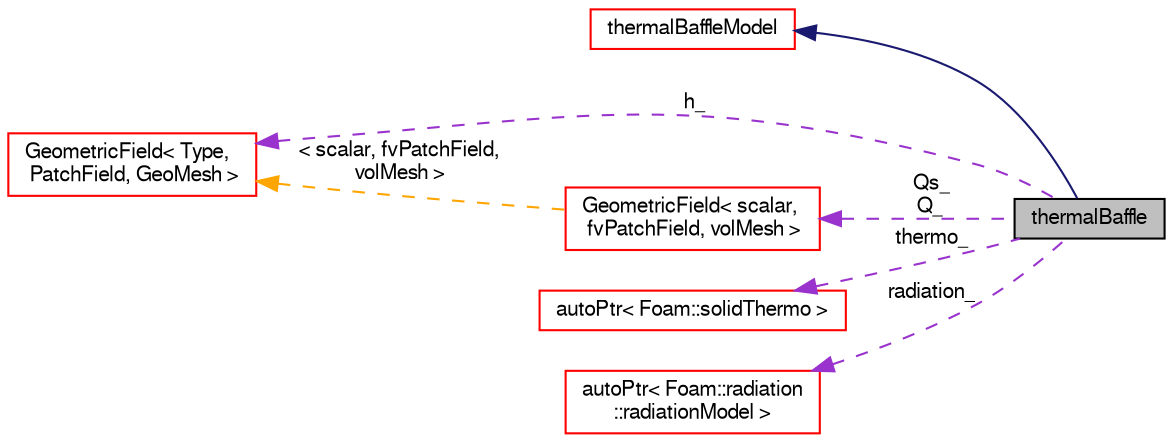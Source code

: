 digraph "thermalBaffle"
{
  bgcolor="transparent";
  edge [fontname="FreeSans",fontsize="10",labelfontname="FreeSans",labelfontsize="10"];
  node [fontname="FreeSans",fontsize="10",shape=record];
  rankdir="LR";
  Node20 [label="thermalBaffle",height=0.2,width=0.4,color="black", fillcolor="grey75", style="filled", fontcolor="black"];
  Node21 -> Node20 [dir="back",color="midnightblue",fontsize="10",style="solid",fontname="FreeSans"];
  Node21 [label="thermalBaffleModel",height=0.2,width=0.4,color="red",URL="$a29198.html"];
  Node106 -> Node20 [dir="back",color="darkorchid3",fontsize="10",style="dashed",label=" Qs_\nQ_" ,fontname="FreeSans"];
  Node106 [label="GeometricField\< scalar,\l fvPatchField, volMesh \>",height=0.2,width=0.4,color="red",URL="$a22434.html"];
  Node109 -> Node106 [dir="back",color="orange",fontsize="10",style="dashed",label=" \< scalar, fvPatchField,\l volMesh \>" ,fontname="FreeSans"];
  Node109 [label="GeometricField\< Type,\l PatchField, GeoMesh \>",height=0.2,width=0.4,color="red",URL="$a22434.html",tooltip="Generic GeometricField class. "];
  Node111 -> Node20 [dir="back",color="darkorchid3",fontsize="10",style="dashed",label=" thermo_" ,fontname="FreeSans"];
  Node111 [label="autoPtr\< Foam::solidThermo \>",height=0.2,width=0.4,color="red",URL="$a25958.html"];
  Node112 -> Node20 [dir="back",color="darkorchid3",fontsize="10",style="dashed",label=" radiation_" ,fontname="FreeSans"];
  Node112 [label="autoPtr\< Foam::radiation\l::radiationModel \>",height=0.2,width=0.4,color="red",URL="$a25958.html"];
  Node109 -> Node20 [dir="back",color="darkorchid3",fontsize="10",style="dashed",label=" h_" ,fontname="FreeSans"];
}

